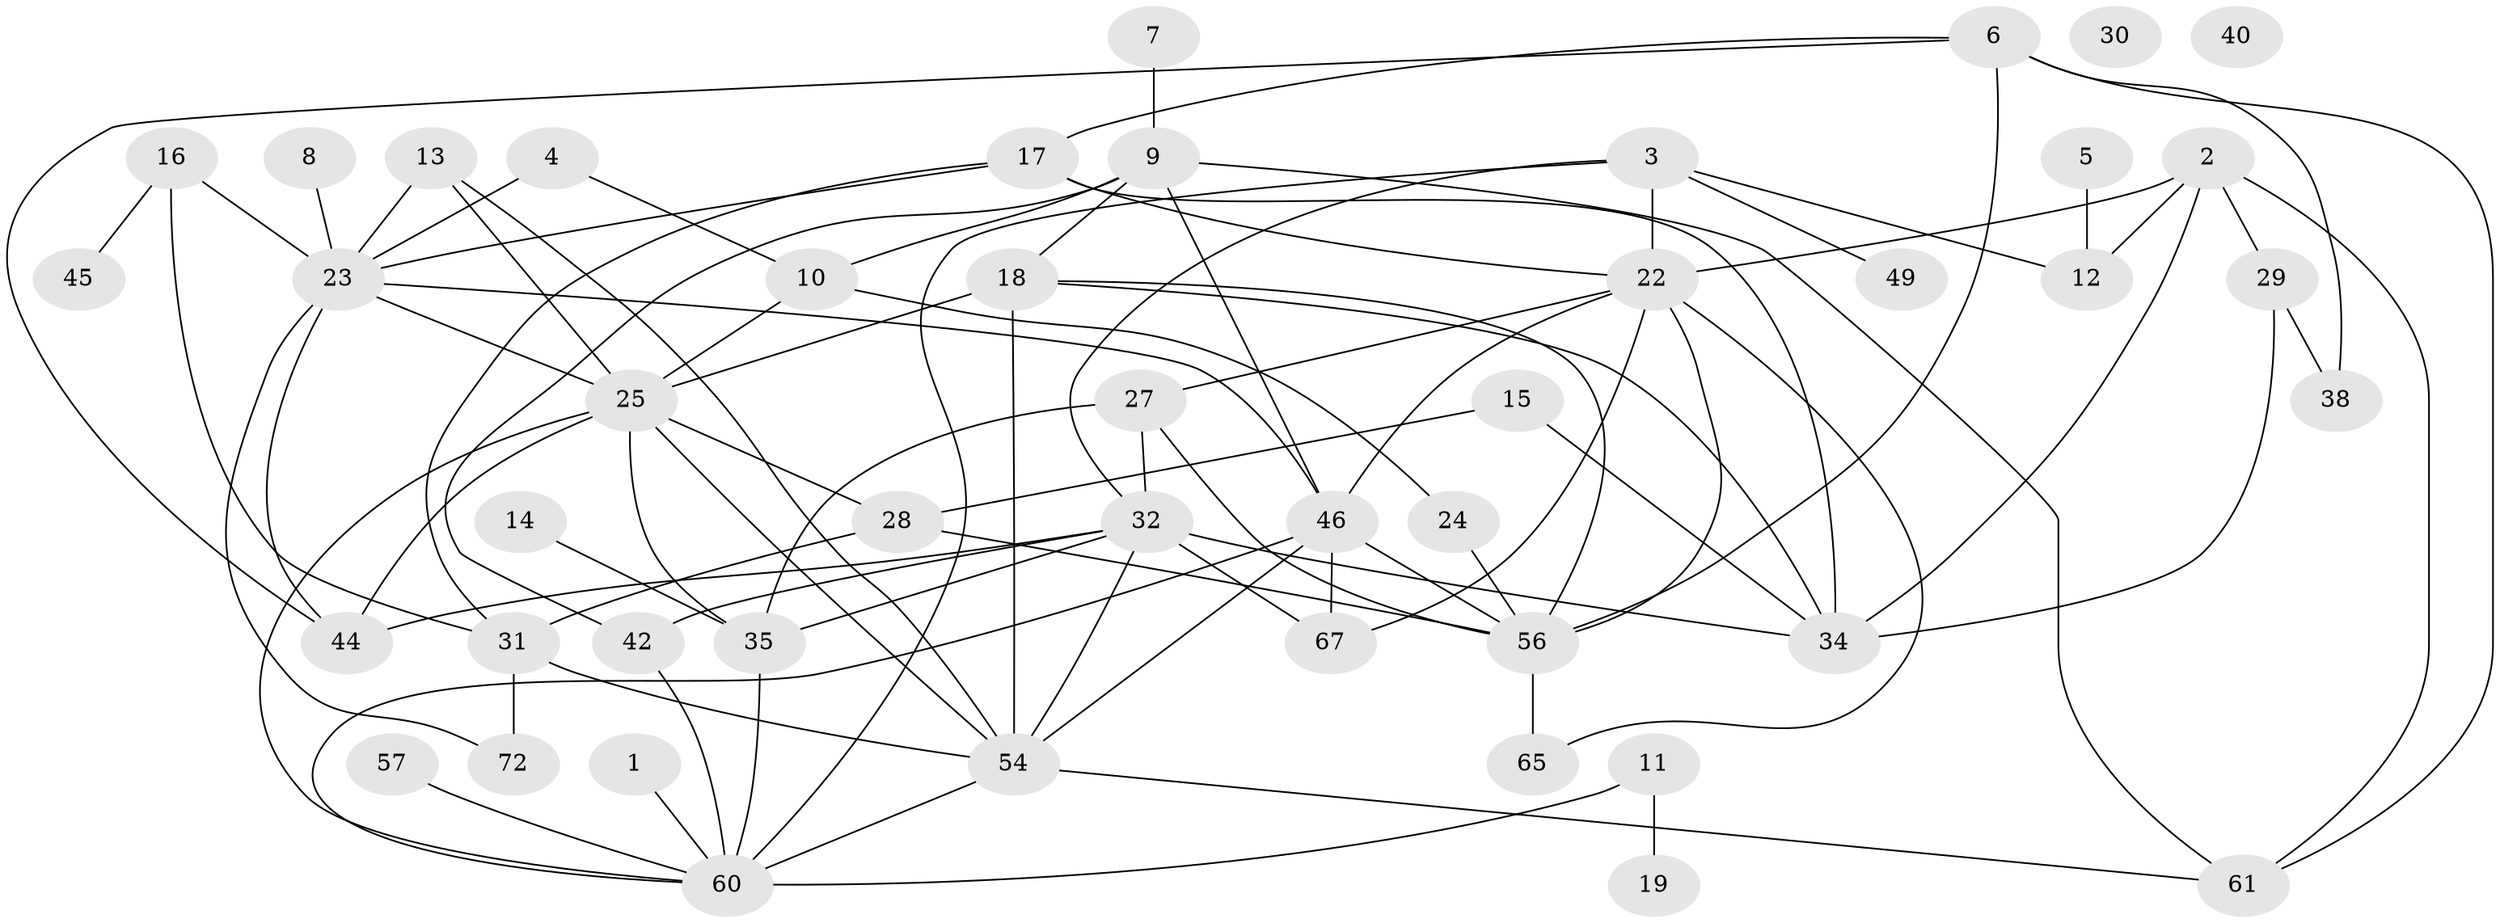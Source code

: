 // original degree distribution, {1: 0.16216216216216217, 3: 0.20270270270270271, 4: 0.1891891891891892, 2: 0.17567567567567569, 5: 0.17567567567567569, 7: 0.05405405405405406, 0: 0.02702702702702703, 6: 0.013513513513513514}
// Generated by graph-tools (version 1.1) at 2025/41/03/06/25 10:41:22]
// undirected, 46 vertices, 87 edges
graph export_dot {
graph [start="1"]
  node [color=gray90,style=filled];
  1;
  2 [super="+21"];
  3 [super="+33"];
  4 [super="+73"];
  5;
  6 [super="+63"];
  7 [super="+36"];
  8;
  9 [super="+51"];
  10 [super="+41"];
  11;
  12 [super="+26"];
  13;
  14;
  15;
  16 [super="+20"];
  17 [super="+53"];
  18 [super="+64"];
  19;
  22 [super="+55"];
  23 [super="+39"];
  24;
  25 [super="+52"];
  27 [super="+69"];
  28 [super="+74"];
  29;
  30;
  31 [super="+50"];
  32 [super="+66"];
  34 [super="+37"];
  35 [super="+43"];
  38;
  40;
  42 [super="+48"];
  44;
  45 [super="+47"];
  46 [super="+59"];
  49;
  54 [super="+62"];
  56 [super="+58"];
  57;
  60 [super="+68"];
  61 [super="+71"];
  65;
  67 [super="+70"];
  72;
  1 -- 60;
  2 -- 61;
  2 -- 34;
  2 -- 12;
  2 -- 29;
  2 -- 22;
  3 -- 49;
  3 -- 22;
  3 -- 12;
  3 -- 60;
  3 -- 32;
  4 -- 23 [weight=2];
  4 -- 10;
  5 -- 12;
  6 -- 44;
  6 -- 61;
  6 -- 38;
  6 -- 56;
  6 -- 17;
  7 -- 9;
  8 -- 23;
  9 -- 18;
  9 -- 42;
  9 -- 61;
  9 -- 10;
  9 -- 46;
  10 -- 24;
  10 -- 25;
  11 -- 19;
  11 -- 60;
  13 -- 23;
  13 -- 25;
  13 -- 54;
  14 -- 35;
  15 -- 28;
  15 -- 34;
  16 -- 23;
  16 -- 31;
  16 -- 45;
  17 -- 22;
  17 -- 23;
  17 -- 34;
  17 -- 31;
  18 -- 34;
  18 -- 56 [weight=2];
  18 -- 25;
  18 -- 54;
  22 -- 65;
  22 -- 56;
  22 -- 67;
  22 -- 27;
  22 -- 46;
  23 -- 25;
  23 -- 72;
  23 -- 44;
  23 -- 46;
  24 -- 56;
  25 -- 44;
  25 -- 28 [weight=2];
  25 -- 60;
  25 -- 54;
  25 -- 35;
  27 -- 32;
  27 -- 35;
  27 -- 56;
  28 -- 56;
  28 -- 31;
  29 -- 34;
  29 -- 38;
  31 -- 72;
  31 -- 54;
  32 -- 44;
  32 -- 67 [weight=2];
  32 -- 34;
  32 -- 35;
  32 -- 54;
  32 -- 42;
  35 -- 60;
  42 -- 60;
  46 -- 56;
  46 -- 67;
  46 -- 54;
  46 -- 60;
  54 -- 61;
  54 -- 60;
  56 -- 65;
  57 -- 60;
}

